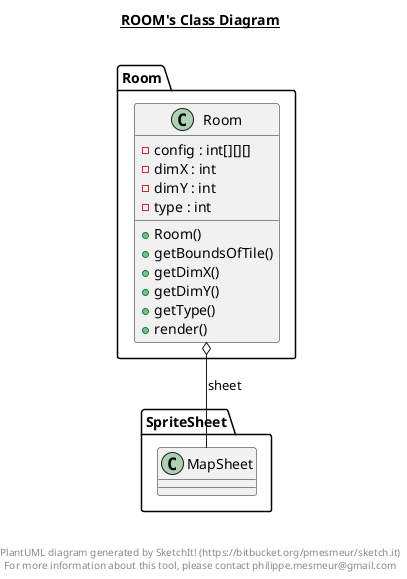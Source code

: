 @startuml

title __ROOM's Class Diagram__\n

  namespace Room {
    class Room.Room {
        - config : int[][][]
        - dimX : int
        - dimY : int
        - type : int
        + Room()
        + getBoundsOfTile()
        + getDimX()
        + getDimY()
        + getType()
        + render()
    }
  }
  

  Room.Room o-- SpriteSheet.MapSheet : sheet


right footer


PlantUML diagram generated by SketchIt! (https://bitbucket.org/pmesmeur/sketch.it)
For more information about this tool, please contact philippe.mesmeur@gmail.com
endfooter

@enduml
